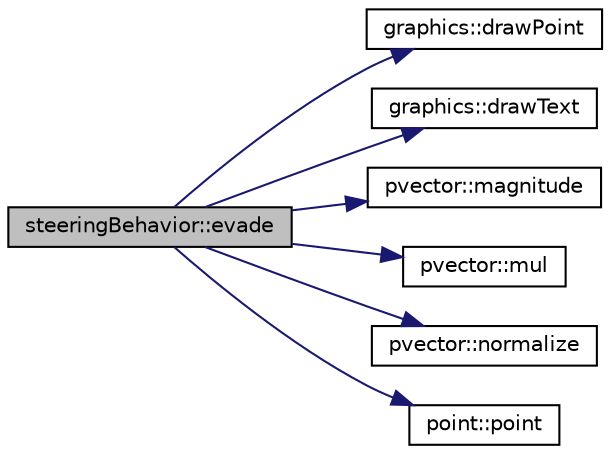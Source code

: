 digraph "steeringBehavior::evade"
{
 // LATEX_PDF_SIZE
  edge [fontname="Helvetica",fontsize="10",labelfontname="Helvetica",labelfontsize="10"];
  node [fontname="Helvetica",fontsize="10",shape=record];
  rankdir="LR";
  Node1 [label="steeringBehavior::evade",height=0.2,width=0.4,color="black", fillcolor="grey75", style="filled", fontcolor="black",tooltip=" "];
  Node1 -> Node2 [color="midnightblue",fontsize="10",style="solid",fontname="Helvetica"];
  Node2 [label="graphics::drawPoint",height=0.2,width=0.4,color="black", fillcolor="white", style="filled",URL="$classgraphics.html#a6fbe2e1ffbcf2d5062644a195dcd52cc",tooltip=" "];
  Node1 -> Node3 [color="midnightblue",fontsize="10",style="solid",fontname="Helvetica"];
  Node3 [label="graphics::drawText",height=0.2,width=0.4,color="black", fillcolor="white", style="filled",URL="$classgraphics.html#a34599f66b4bd7a5fc35a563e6defc2ac",tooltip=" "];
  Node1 -> Node4 [color="midnightblue",fontsize="10",style="solid",fontname="Helvetica"];
  Node4 [label="pvector::magnitude",height=0.2,width=0.4,color="black", fillcolor="white", style="filled",URL="$classpvector.html#a5f37b25b5951e2f73111b19d12f7b1b6",tooltip=" "];
  Node1 -> Node5 [color="midnightblue",fontsize="10",style="solid",fontname="Helvetica"];
  Node5 [label="pvector::mul",height=0.2,width=0.4,color="black", fillcolor="white", style="filled",URL="$classpvector.html#a854d32735bc5e00e0af8a6ad713c632d",tooltip=" "];
  Node1 -> Node6 [color="midnightblue",fontsize="10",style="solid",fontname="Helvetica"];
  Node6 [label="pvector::normalize",height=0.2,width=0.4,color="black", fillcolor="white", style="filled",URL="$classpvector.html#aef3a054016c8b0ddab24203c800dadbf",tooltip=" "];
  Node1 -> Node7 [color="midnightblue",fontsize="10",style="solid",fontname="Helvetica"];
  Node7 [label="point::point",height=0.2,width=0.4,color="black", fillcolor="white", style="filled",URL="$classpoint.html#a5fe21d4a4539320bf0f5caf1218d31c8",tooltip=" "];
}
